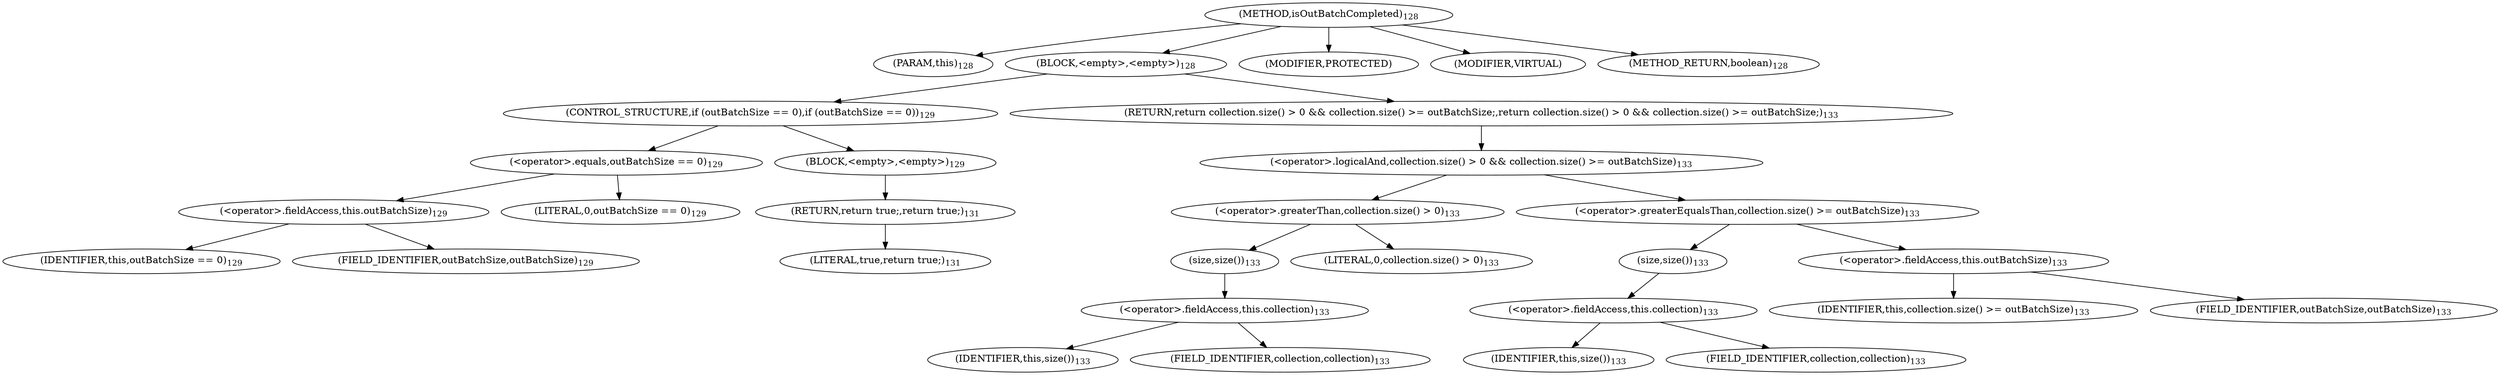 digraph "isOutBatchCompleted" {  
"293" [label = <(METHOD,isOutBatchCompleted)<SUB>128</SUB>> ]
"294" [label = <(PARAM,this)<SUB>128</SUB>> ]
"295" [label = <(BLOCK,&lt;empty&gt;,&lt;empty&gt;)<SUB>128</SUB>> ]
"296" [label = <(CONTROL_STRUCTURE,if (outBatchSize == 0),if (outBatchSize == 0))<SUB>129</SUB>> ]
"297" [label = <(&lt;operator&gt;.equals,outBatchSize == 0)<SUB>129</SUB>> ]
"298" [label = <(&lt;operator&gt;.fieldAccess,this.outBatchSize)<SUB>129</SUB>> ]
"299" [label = <(IDENTIFIER,this,outBatchSize == 0)<SUB>129</SUB>> ]
"300" [label = <(FIELD_IDENTIFIER,outBatchSize,outBatchSize)<SUB>129</SUB>> ]
"301" [label = <(LITERAL,0,outBatchSize == 0)<SUB>129</SUB>> ]
"302" [label = <(BLOCK,&lt;empty&gt;,&lt;empty&gt;)<SUB>129</SUB>> ]
"303" [label = <(RETURN,return true;,return true;)<SUB>131</SUB>> ]
"304" [label = <(LITERAL,true,return true;)<SUB>131</SUB>> ]
"305" [label = <(RETURN,return collection.size() &gt; 0 &amp;&amp; collection.size() &gt;= outBatchSize;,return collection.size() &gt; 0 &amp;&amp; collection.size() &gt;= outBatchSize;)<SUB>133</SUB>> ]
"306" [label = <(&lt;operator&gt;.logicalAnd,collection.size() &gt; 0 &amp;&amp; collection.size() &gt;= outBatchSize)<SUB>133</SUB>> ]
"307" [label = <(&lt;operator&gt;.greaterThan,collection.size() &gt; 0)<SUB>133</SUB>> ]
"308" [label = <(size,size())<SUB>133</SUB>> ]
"309" [label = <(&lt;operator&gt;.fieldAccess,this.collection)<SUB>133</SUB>> ]
"310" [label = <(IDENTIFIER,this,size())<SUB>133</SUB>> ]
"311" [label = <(FIELD_IDENTIFIER,collection,collection)<SUB>133</SUB>> ]
"312" [label = <(LITERAL,0,collection.size() &gt; 0)<SUB>133</SUB>> ]
"313" [label = <(&lt;operator&gt;.greaterEqualsThan,collection.size() &gt;= outBatchSize)<SUB>133</SUB>> ]
"314" [label = <(size,size())<SUB>133</SUB>> ]
"315" [label = <(&lt;operator&gt;.fieldAccess,this.collection)<SUB>133</SUB>> ]
"316" [label = <(IDENTIFIER,this,size())<SUB>133</SUB>> ]
"317" [label = <(FIELD_IDENTIFIER,collection,collection)<SUB>133</SUB>> ]
"318" [label = <(&lt;operator&gt;.fieldAccess,this.outBatchSize)<SUB>133</SUB>> ]
"319" [label = <(IDENTIFIER,this,collection.size() &gt;= outBatchSize)<SUB>133</SUB>> ]
"320" [label = <(FIELD_IDENTIFIER,outBatchSize,outBatchSize)<SUB>133</SUB>> ]
"321" [label = <(MODIFIER,PROTECTED)> ]
"322" [label = <(MODIFIER,VIRTUAL)> ]
"323" [label = <(METHOD_RETURN,boolean)<SUB>128</SUB>> ]
  "293" -> "294" 
  "293" -> "295" 
  "293" -> "321" 
  "293" -> "322" 
  "293" -> "323" 
  "295" -> "296" 
  "295" -> "305" 
  "296" -> "297" 
  "296" -> "302" 
  "297" -> "298" 
  "297" -> "301" 
  "298" -> "299" 
  "298" -> "300" 
  "302" -> "303" 
  "303" -> "304" 
  "305" -> "306" 
  "306" -> "307" 
  "306" -> "313" 
  "307" -> "308" 
  "307" -> "312" 
  "308" -> "309" 
  "309" -> "310" 
  "309" -> "311" 
  "313" -> "314" 
  "313" -> "318" 
  "314" -> "315" 
  "315" -> "316" 
  "315" -> "317" 
  "318" -> "319" 
  "318" -> "320" 
}
